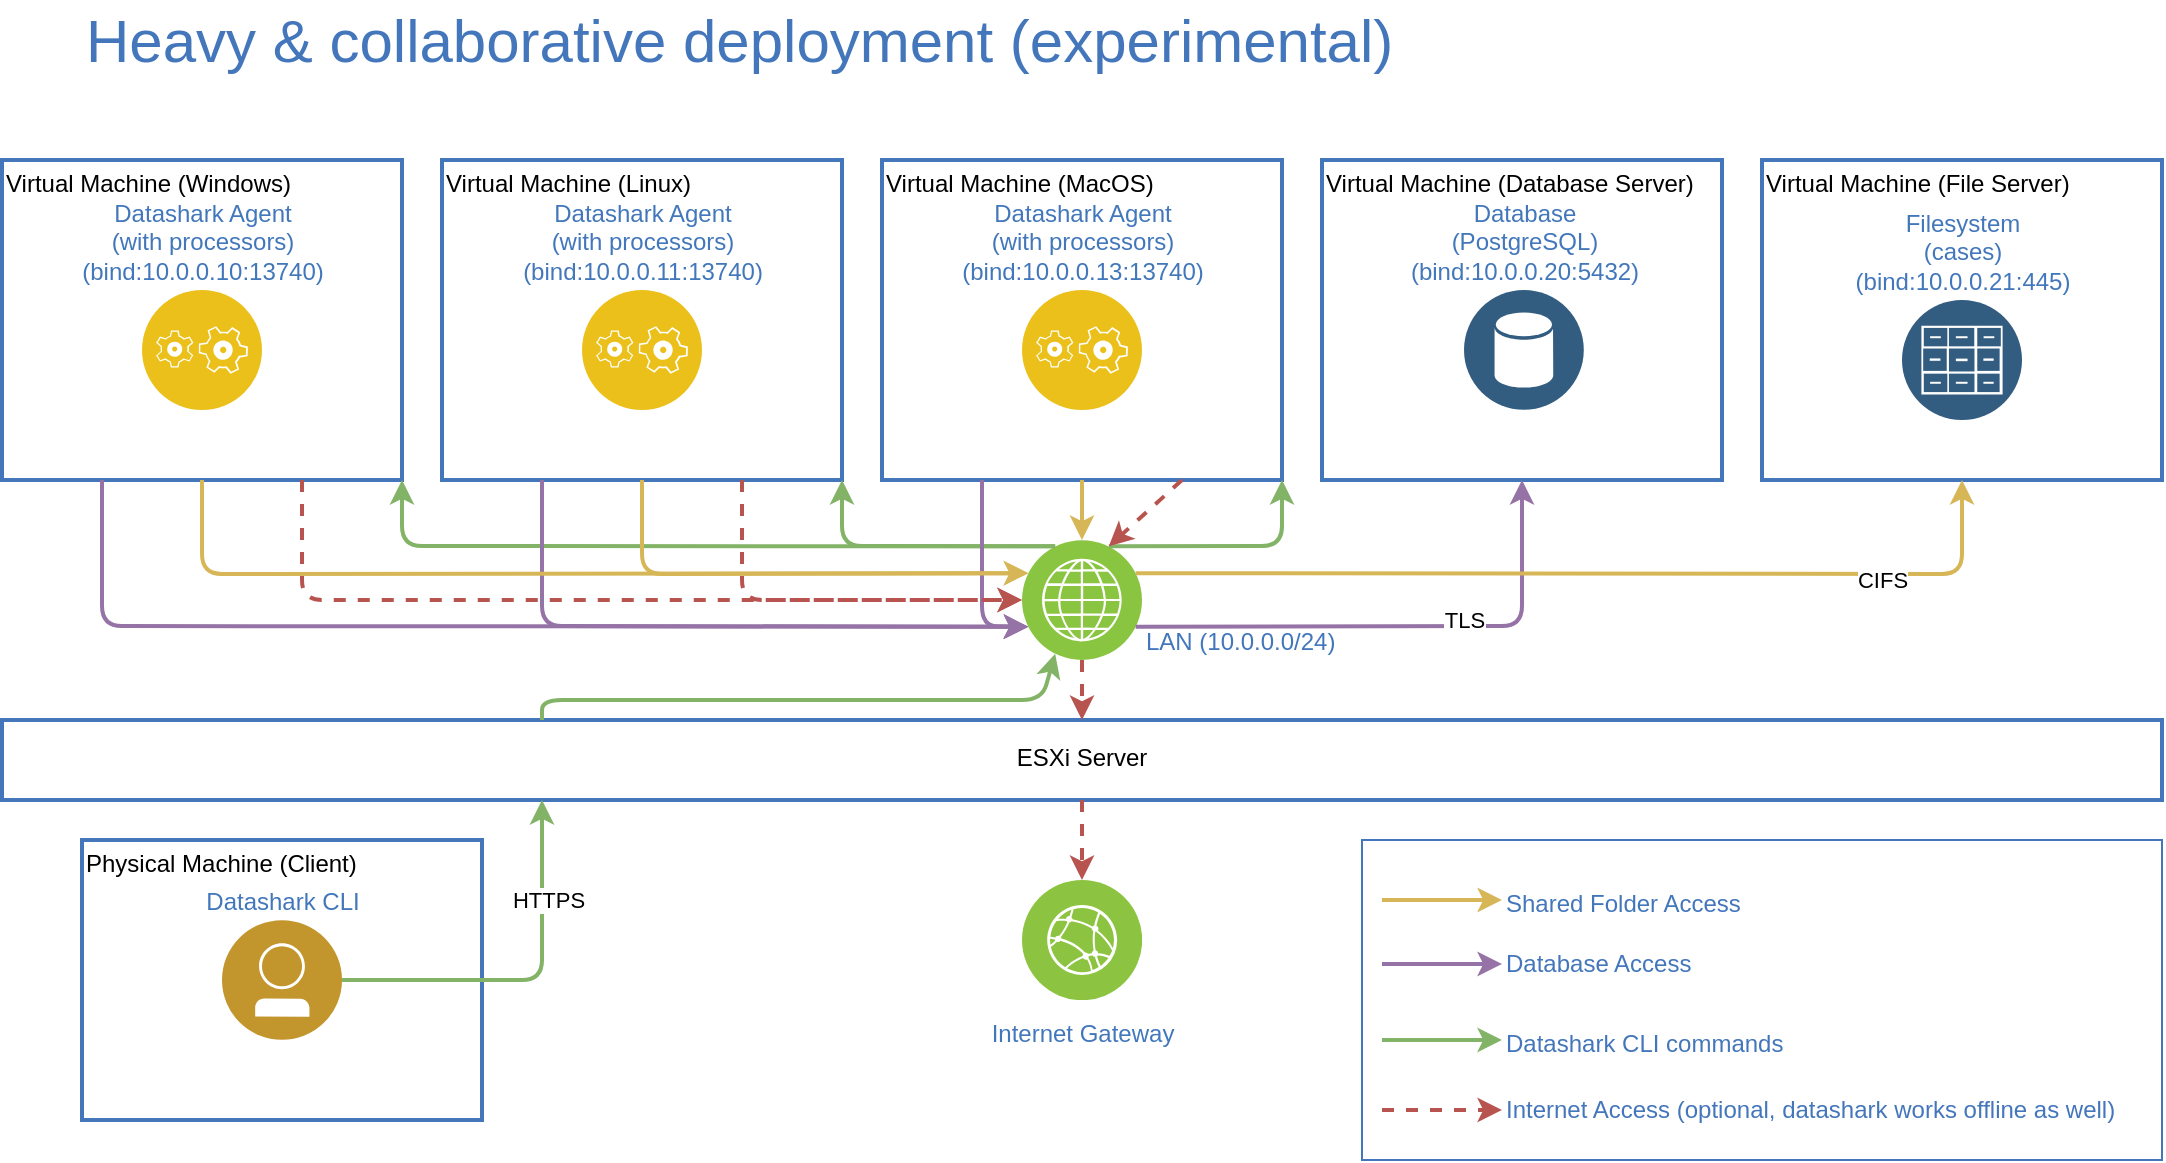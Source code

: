 <mxfile version="15.1.3" type="device"><diagram id="0d7cefc2-ccd6-e077-73ed-a8e48b0cddf6" name="Page-1"><mxGraphModel dx="1418" dy="736" grid="1" gridSize="10" guides="1" tooltips="1" connect="1" arrows="1" fold="1" page="1" pageScale="1" pageWidth="1169" pageHeight="827" background="none" math="0" shadow="0"><root><mxCell id="0"/><mxCell id="1" parent="0"/><mxCell id="rzyssVDSt5g04zdk43D6-106" value="ESXi Server" style="fontStyle=0;verticalAlign=middle;align=center;spacingTop=-2;fillColor=none;rounded=0;whiteSpace=wrap;html=1;strokeColor=#4376BB;strokeWidth=2;dashed=0;container=1;collapsible=0;expand=0;recursiveResize=0;labelPosition=center;verticalLabelPosition=middle;" parent="1" vertex="1"><mxGeometry x="40" y="400" width="1080" height="40" as="geometry"/></mxCell><mxCell id="rzyssVDSt5g04zdk43D6-145" value="" style="fontStyle=0;verticalAlign=top;align=left;spacingTop=-2;fillColor=none;rounded=0;whiteSpace=wrap;html=1;strokeColor=#4376BB;strokeWidth=1;dashed=0;container=1;collapsible=0;expand=0;recursiveResize=0;fontSize=16;fontColor=#4376BB;" parent="1" vertex="1"><mxGeometry x="720" y="460" width="400" height="160" as="geometry"/></mxCell><mxCell id="rzyssVDSt5g04zdk43D6-155" value="&lt;font style=&quot;font-size: 12px&quot;&gt;Datashark CLI commands&lt;/font&gt;" style="text;html=1;strokeColor=none;fillColor=none;align=left;verticalAlign=middle;whiteSpace=wrap;rounded=0;fontSize=16;fontColor=#4376BB;" parent="rzyssVDSt5g04zdk43D6-145" vertex="1"><mxGeometry x="70" y="90" width="190" height="20" as="geometry"/></mxCell><mxCell id="rzyssVDSt5g04zdk43D6-146" value="" style="html=1;labelBackgroundColor=#ffffff;endArrow=classic;endFill=1;endSize=6;jettySize=auto;orthogonalLoop=1;strokeWidth=2;fontSize=14;fontColor=#4376BB;fillColor=#f8cecc;strokeColor=#b85450;dashed=1;" parent="rzyssVDSt5g04zdk43D6-145" edge="1"><mxGeometry width="60" height="60" relative="1" as="geometry"><mxPoint x="10" y="135" as="sourcePoint"/><mxPoint x="70" y="135" as="targetPoint"/><Array as="points"/></mxGeometry></mxCell><mxCell id="rzyssVDSt5g04zdk43D6-152" value="&lt;font style=&quot;font-size: 12px&quot;&gt;Internet Access (optional, datashark works offline as well)&lt;/font&gt;" style="text;html=1;strokeColor=none;fillColor=none;align=left;verticalAlign=middle;whiteSpace=wrap;rounded=0;fontSize=16;fontColor=#4376BB;" parent="rzyssVDSt5g04zdk43D6-145" vertex="1"><mxGeometry x="70" y="123" width="320" height="20" as="geometry"/></mxCell><mxCell id="rzyssVDSt5g04zdk43D6-148" value="" style="html=1;labelBackgroundColor=#ffffff;endArrow=classic;endFill=1;endSize=6;jettySize=auto;orthogonalLoop=1;strokeWidth=2;fontSize=14;fontColor=#4376BB;fillColor=#e1d5e7;strokeColor=#9673a6;" parent="rzyssVDSt5g04zdk43D6-145" edge="1"><mxGeometry width="60" height="60" relative="1" as="geometry"><mxPoint x="10" y="62" as="sourcePoint"/><mxPoint x="70" y="62" as="targetPoint"/></mxGeometry></mxCell><mxCell id="rzyssVDSt5g04zdk43D6-153" value="&lt;font style=&quot;font-size: 12px&quot;&gt;Database Access&lt;/font&gt;" style="text;html=1;strokeColor=none;fillColor=none;align=left;verticalAlign=middle;whiteSpace=wrap;rounded=0;fontSize=16;fontColor=#4376BB;" parent="rzyssVDSt5g04zdk43D6-145" vertex="1"><mxGeometry x="70" y="50" width="140" height="20" as="geometry"/></mxCell><mxCell id="rzyssVDSt5g04zdk43D6-147" value="" style="html=1;labelBackgroundColor=#ffffff;endArrow=classic;endFill=1;endSize=6;jettySize=auto;orthogonalLoop=1;strokeWidth=2;fontSize=14;fontColor=#4376BB;exitX=1;exitY=0.75;exitDx=0;exitDy=0;fillColor=#fff2cc;strokeColor=#d6b656;" parent="rzyssVDSt5g04zdk43D6-145" edge="1"><mxGeometry width="60" height="60" relative="1" as="geometry"><mxPoint x="10.003" y="29.996" as="sourcePoint"/><mxPoint x="70" y="30" as="targetPoint"/></mxGeometry></mxCell><mxCell id="rzyssVDSt5g04zdk43D6-154" value="&lt;font style=&quot;font-size: 12px&quot;&gt;Shared Folder Access&lt;/font&gt;" style="text;html=1;strokeColor=none;fillColor=none;align=left;verticalAlign=middle;whiteSpace=wrap;rounded=0;fontSize=16;fontColor=#4376BB;" parent="rzyssVDSt5g04zdk43D6-145" vertex="1"><mxGeometry x="70" y="20" width="140" height="20" as="geometry"/></mxCell><mxCell id="rzyssVDSt5g04zdk43D6-107" value="Virtual Machine (Windows)" style="fontStyle=0;verticalAlign=top;align=left;spacingTop=-2;fillColor=none;rounded=0;whiteSpace=wrap;html=1;strokeWidth=2;dashed=0;container=1;collapsible=0;expand=0;recursiveResize=0;strokeColor=#4376BB;" parent="1" vertex="1"><mxGeometry x="40" y="120" width="200" height="160" as="geometry"/></mxCell><mxCell id="rzyssVDSt5g04zdk43D6-122" value="Datashark Agent &lt;br&gt;(with processors)&lt;br&gt;(bind:10.0.0.10:13740)" style="aspect=fixed;perimeter=ellipsePerimeter;html=1;align=center;shadow=0;dashed=0;fontColor=#4277BB;labelBackgroundColor=#ffffff;fontSize=12;spacingTop=3;image;image=img/lib/ibm/applications/application_logic.svg;strokeColor=#4376BB;strokeWidth=2;labelPosition=center;verticalLabelPosition=top;verticalAlign=bottom;" parent="rzyssVDSt5g04zdk43D6-107" vertex="1"><mxGeometry x="70" y="65" width="60" height="60" as="geometry"/></mxCell><mxCell id="rzyssVDSt5g04zdk43D6-118" value="Internet Gateway" style="aspect=fixed;perimeter=ellipsePerimeter;html=1;align=center;shadow=0;dashed=0;fontColor=#4277BB;labelBackgroundColor=#ffffff;fontSize=12;spacingTop=3;image;image=img/lib/ibm/infrastructure/edge_services.svg;strokeWidth=2;" parent="1" vertex="1"><mxGeometry x="550" y="480" width="60" height="60" as="geometry"/></mxCell><mxCell id="rzyssVDSt5g04zdk43D6-121" value="Heavy &amp;amp; collaborative deployment (experimental)" style="text;html=1;strokeColor=none;fillColor=none;align=left;verticalAlign=middle;whiteSpace=wrap;rounded=0;fontSize=30;fontColor=#4376BB;" parent="1" vertex="1"><mxGeometry x="80" y="40" width="770" height="40" as="geometry"/></mxCell><mxCell id="rzyssVDSt5g04zdk43D6-111" value="LAN (10.0.0.0/24)" style="aspect=fixed;perimeter=ellipsePerimeter;html=1;align=left;shadow=0;dashed=0;fontColor=#4277BB;labelBackgroundColor=#ffffff;fontSize=12;spacingTop=3;image;image=img/lib/ibm/infrastructure/channels.svg;strokeWidth=2;labelPosition=right;verticalLabelPosition=middle;verticalAlign=bottom;" parent="1" vertex="1"><mxGeometry x="550" y="310" width="60" height="60" as="geometry"/></mxCell><mxCell id="rzyssVDSt5g04zdk43D6-149" value="" style="html=1;labelBackgroundColor=#ffffff;endArrow=classic;endFill=1;endSize=6;jettySize=auto;orthogonalLoop=1;strokeWidth=2;fontSize=14;fontColor=#4376BB;fillColor=#d5e8d4;strokeColor=#82b366;" parent="1" edge="1"><mxGeometry width="60" height="60" relative="1" as="geometry"><mxPoint x="730" y="560" as="sourcePoint"/><mxPoint x="790" y="560" as="targetPoint"/><Array as="points"/></mxGeometry></mxCell><mxCell id="YN9WeCdAoTYzNVoiVYyv-1" value="Virtual Machine (Linux)" style="fontStyle=0;verticalAlign=top;align=left;spacingTop=-2;fillColor=none;rounded=0;whiteSpace=wrap;html=1;strokeWidth=2;dashed=0;container=1;collapsible=0;expand=0;recursiveResize=0;strokeColor=#4376BB;" parent="1" vertex="1"><mxGeometry x="260" y="120" width="200" height="160" as="geometry"/></mxCell><mxCell id="YN9WeCdAoTYzNVoiVYyv-2" value="Datashark Agent &lt;br&gt;(with processors)&lt;br&gt;(bind:10.0.0.11:13740)" style="aspect=fixed;perimeter=ellipsePerimeter;html=1;align=center;shadow=0;dashed=0;fontColor=#4277BB;labelBackgroundColor=#ffffff;fontSize=12;spacingTop=3;image;image=img/lib/ibm/applications/application_logic.svg;strokeColor=#4376BB;strokeWidth=2;labelPosition=center;verticalLabelPosition=top;verticalAlign=bottom;" parent="YN9WeCdAoTYzNVoiVYyv-1" vertex="1"><mxGeometry x="70" y="65" width="60" height="60" as="geometry"/></mxCell><mxCell id="YN9WeCdAoTYzNVoiVYyv-3" value="Virtual Machine (MacOS)" style="fontStyle=0;verticalAlign=top;align=left;spacingTop=-2;fillColor=none;rounded=0;whiteSpace=wrap;html=1;strokeWidth=2;dashed=0;container=1;collapsible=0;expand=0;recursiveResize=0;strokeColor=#4376BB;" parent="1" vertex="1"><mxGeometry x="480" y="120" width="200" height="160" as="geometry"/></mxCell><mxCell id="YN9WeCdAoTYzNVoiVYyv-4" value="Datashark Agent &lt;br&gt;(with processors)&lt;br&gt;(bind:10.0.0.13:13740)" style="aspect=fixed;perimeter=ellipsePerimeter;html=1;align=center;shadow=0;dashed=0;fontColor=#4277BB;labelBackgroundColor=#ffffff;fontSize=12;spacingTop=3;image;image=img/lib/ibm/applications/application_logic.svg;strokeColor=#4376BB;strokeWidth=2;labelPosition=center;verticalLabelPosition=top;verticalAlign=bottom;" parent="YN9WeCdAoTYzNVoiVYyv-3" vertex="1"><mxGeometry x="70" y="65" width="60" height="60" as="geometry"/></mxCell><mxCell id="YN9WeCdAoTYzNVoiVYyv-14" value="Virtual Machine (Database Server)" style="fontStyle=0;verticalAlign=top;align=left;spacingTop=-2;fillColor=none;rounded=0;whiteSpace=wrap;html=1;strokeWidth=2;dashed=0;container=1;collapsible=0;expand=0;recursiveResize=0;strokeColor=#4376BB;" parent="1" vertex="1"><mxGeometry x="700" y="120" width="200" height="160" as="geometry"/></mxCell><mxCell id="YN9WeCdAoTYzNVoiVYyv-16" value="Database&lt;br&gt;(PostgreSQL)&lt;br&gt;(bind:10.0.0.20:5432)" style="aspect=fixed;perimeter=ellipsePerimeter;html=1;align=center;shadow=0;dashed=0;fontColor=#4277BB;labelBackgroundColor=#ffffff;fontSize=12;spacingTop=3;image;image=img/lib/ibm/data/data_services.svg;strokeWidth=2;labelPosition=center;verticalLabelPosition=top;verticalAlign=bottom;" parent="YN9WeCdAoTYzNVoiVYyv-14" vertex="1"><mxGeometry x="71" y="65" width="60" height="60" as="geometry"/></mxCell><mxCell id="YN9WeCdAoTYzNVoiVYyv-17" value="Physical Machine (Client)" style="fontStyle=0;verticalAlign=top;align=left;spacingTop=-2;fillColor=none;rounded=0;whiteSpace=wrap;html=1;strokeWidth=2;dashed=0;container=1;collapsible=0;expand=0;recursiveResize=0;strokeColor=#4376BB;" parent="1" vertex="1"><mxGeometry x="80" y="460" width="200" height="140" as="geometry"/></mxCell><mxCell id="rzyssVDSt5g04zdk43D6-128" value="Datashark CLI" style="aspect=fixed;perimeter=ellipsePerimeter;html=1;align=center;shadow=0;dashed=0;fontColor=#4277BB;labelBackgroundColor=#ffffff;fontSize=12;spacingTop=3;image;image=img/lib/ibm/users/user.svg;strokeColor=#4376BB;strokeWidth=2;labelPosition=center;verticalLabelPosition=top;verticalAlign=bottom;" parent="YN9WeCdAoTYzNVoiVYyv-17" vertex="1"><mxGeometry x="70" y="40" width="60" height="60" as="geometry"/></mxCell><mxCell id="YN9WeCdAoTYzNVoiVYyv-20" value="" style="html=1;labelBackgroundColor=#ffffff;endArrow=classic;endFill=1;endSize=6;jettySize=auto;orthogonalLoop=1;strokeWidth=2;fontSize=14;fontColor=#4376BB;fillColor=#f8cecc;strokeColor=#b85450;dashed=1;entryX=0.5;entryY=0;entryDx=0;entryDy=0;exitX=0.5;exitY=1;exitDx=0;exitDy=0;" parent="1" source="rzyssVDSt5g04zdk43D6-106" target="rzyssVDSt5g04zdk43D6-118" edge="1"><mxGeometry width="60" height="60" relative="1" as="geometry"><mxPoint x="250" y="529" as="sourcePoint"/><mxPoint x="310" y="529" as="targetPoint"/><Array as="points"/></mxGeometry></mxCell><mxCell id="YN9WeCdAoTYzNVoiVYyv-24" value="Virtual Machine (File Server)" style="fontStyle=0;verticalAlign=top;align=left;spacingTop=-2;fillColor=none;rounded=0;whiteSpace=wrap;html=1;strokeWidth=2;dashed=0;container=1;collapsible=0;expand=0;recursiveResize=0;strokeColor=#4376BB;" parent="1" vertex="1"><mxGeometry x="920" y="120" width="200" height="160" as="geometry"/></mxCell><mxCell id="YN9WeCdAoTYzNVoiVYyv-19" value="Filesystem&lt;br&gt;(cases)&lt;br&gt;(bind:10.0.0.21:445)" style="aspect=fixed;perimeter=ellipsePerimeter;html=1;align=center;shadow=0;dashed=0;fontColor=#4277BB;labelBackgroundColor=#ffffff;fontSize=12;spacingTop=3;image;image=img/lib/ibm/data/file_repository.svg;strokeWidth=2;labelPosition=center;verticalLabelPosition=top;verticalAlign=bottom;" parent="YN9WeCdAoTYzNVoiVYyv-24" vertex="1"><mxGeometry x="70" y="70" width="60" height="60" as="geometry"/></mxCell><mxCell id="YN9WeCdAoTYzNVoiVYyv-27" value="" style="html=1;labelBackgroundColor=#ffffff;endArrow=classic;endFill=1;endSize=6;jettySize=auto;orthogonalLoop=1;strokeWidth=2;fontSize=14;fontColor=#4376BB;fillColor=#e1d5e7;strokeColor=#9673a6;entryX=0.5;entryY=1;entryDx=0;entryDy=0;exitX=1;exitY=0.75;exitDx=0;exitDy=0;" parent="1" source="rzyssVDSt5g04zdk43D6-111" target="YN9WeCdAoTYzNVoiVYyv-14" edge="1"><mxGeometry width="60" height="60" relative="1" as="geometry"><mxPoint x="60" y="712" as="sourcePoint"/><mxPoint x="120" y="712" as="targetPoint"/><Array as="points"><mxPoint x="800" y="353"/></Array></mxGeometry></mxCell><mxCell id="jdmttWQf5VhseVfAk1zC-3" value="TLS" style="edgeLabel;html=1;align=center;verticalAlign=middle;resizable=0;points=[];" parent="YN9WeCdAoTYzNVoiVYyv-27" vertex="1" connectable="0"><mxGeometry x="0.279" y="3" relative="1" as="geometry"><mxPoint x="-6" as="offset"/></mxGeometry></mxCell><mxCell id="YN9WeCdAoTYzNVoiVYyv-28" value="" style="html=1;labelBackgroundColor=#ffffff;endArrow=classic;endFill=1;endSize=6;jettySize=auto;orthogonalLoop=1;strokeWidth=2;fontSize=14;fontColor=#4376BB;exitX=1;exitY=0.25;exitDx=0;exitDy=0;fillColor=#fff2cc;strokeColor=#d6b656;entryX=0.5;entryY=1;entryDx=0;entryDy=0;" parent="1" source="rzyssVDSt5g04zdk43D6-111" target="YN9WeCdAoTYzNVoiVYyv-24" edge="1"><mxGeometry width="60" height="60" relative="1" as="geometry"><mxPoint x="720.003" y="339.496" as="sourcePoint"/><mxPoint x="780" y="339.5" as="targetPoint"/><Array as="points"><mxPoint x="1020" y="327"/></Array></mxGeometry></mxCell><mxCell id="jdmttWQf5VhseVfAk1zC-1" value="CIFS" style="edgeLabel;html=1;align=center;verticalAlign=middle;resizable=0;points=[];" parent="YN9WeCdAoTYzNVoiVYyv-28" vertex="1" connectable="0"><mxGeometry x="0.37" y="-1" relative="1" as="geometry"><mxPoint x="58" y="2" as="offset"/></mxGeometry></mxCell><mxCell id="YN9WeCdAoTYzNVoiVYyv-29" value="" style="html=1;labelBackgroundColor=#ffffff;endArrow=classic;endFill=1;endSize=6;jettySize=auto;orthogonalLoop=1;strokeWidth=2;fontSize=14;fontColor=#4376BB;fillColor=#f8cecc;strokeColor=#b85450;dashed=1;entryX=0.5;entryY=0;entryDx=0;entryDy=0;exitX=0.5;exitY=1;exitDx=0;exitDy=0;" parent="1" source="rzyssVDSt5g04zdk43D6-111" target="rzyssVDSt5g04zdk43D6-106" edge="1"><mxGeometry width="60" height="60" relative="1" as="geometry"><mxPoint x="590" y="450" as="sourcePoint"/><mxPoint x="590" y="490" as="targetPoint"/><Array as="points"/></mxGeometry></mxCell><mxCell id="YN9WeCdAoTYzNVoiVYyv-31" value="" style="html=1;labelBackgroundColor=#ffffff;endArrow=classic;endFill=1;endSize=6;jettySize=auto;orthogonalLoop=1;strokeWidth=2;fontSize=14;fontColor=#4376BB;fillColor=#d5e8d4;strokeColor=#82b366;entryX=0.25;entryY=1;entryDx=0;entryDy=0;exitX=1;exitY=0.5;exitDx=0;exitDy=0;" parent="1" source="rzyssVDSt5g04zdk43D6-128" target="rzyssVDSt5g04zdk43D6-106" edge="1"><mxGeometry width="60" height="60" relative="1" as="geometry"><mxPoint x="740" y="570" as="sourcePoint"/><mxPoint x="800" y="570" as="targetPoint"/><Array as="points"><mxPoint x="310" y="530"/></Array></mxGeometry></mxCell><mxCell id="jdmttWQf5VhseVfAk1zC-4" value="HTTPS" style="edgeLabel;html=1;align=center;verticalAlign=middle;resizable=0;points=[];" parent="YN9WeCdAoTYzNVoiVYyv-31" vertex="1" connectable="0"><mxGeometry x="0.284" y="-3" relative="1" as="geometry"><mxPoint y="-18" as="offset"/></mxGeometry></mxCell><mxCell id="YN9WeCdAoTYzNVoiVYyv-32" value="" style="html=1;labelBackgroundColor=#ffffff;endArrow=classic;endFill=1;endSize=6;jettySize=auto;orthogonalLoop=1;strokeWidth=2;fontSize=14;fontColor=#4376BB;fillColor=#d5e8d4;strokeColor=#82b366;exitX=0.25;exitY=0;exitDx=0;exitDy=0;entryX=0.25;entryY=1;entryDx=0;entryDy=0;" parent="1" source="rzyssVDSt5g04zdk43D6-106" target="rzyssVDSt5g04zdk43D6-111" edge="1"><mxGeometry width="60" height="60" relative="1" as="geometry"><mxPoint x="740" y="570" as="sourcePoint"/><mxPoint x="560" y="360" as="targetPoint"/><Array as="points"><mxPoint x="310" y="390"/><mxPoint x="560" y="390"/></Array></mxGeometry></mxCell><mxCell id="YN9WeCdAoTYzNVoiVYyv-33" value="" style="html=1;labelBackgroundColor=#ffffff;endArrow=classic;endFill=1;endSize=6;jettySize=auto;orthogonalLoop=1;strokeWidth=2;fontSize=14;fontColor=#4376BB;fillColor=#d5e8d4;strokeColor=#82b366;entryX=1;entryY=1;entryDx=0;entryDy=0;exitX=0.25;exitY=0;exitDx=0;exitDy=0;" parent="1" source="rzyssVDSt5g04zdk43D6-111" target="rzyssVDSt5g04zdk43D6-107" edge="1"><mxGeometry width="60" height="60" relative="1" as="geometry"><mxPoint x="240" y="320" as="sourcePoint"/><mxPoint x="300" y="320" as="targetPoint"/><Array as="points"><mxPoint x="240" y="313"/></Array></mxGeometry></mxCell><mxCell id="YN9WeCdAoTYzNVoiVYyv-34" value="" style="html=1;labelBackgroundColor=#ffffff;endArrow=classic;endFill=1;endSize=6;jettySize=auto;orthogonalLoop=1;strokeWidth=2;fontSize=14;fontColor=#4376BB;fillColor=#d5e8d4;strokeColor=#82b366;entryX=1;entryY=1;entryDx=0;entryDy=0;exitX=0.25;exitY=0;exitDx=0;exitDy=0;" parent="1" source="rzyssVDSt5g04zdk43D6-111" target="YN9WeCdAoTYzNVoiVYyv-1" edge="1"><mxGeometry width="60" height="60" relative="1" as="geometry"><mxPoint x="563.167" y="336.584" as="sourcePoint"/><mxPoint x="250" y="290" as="targetPoint"/><Array as="points"><mxPoint x="460" y="313"/></Array></mxGeometry></mxCell><mxCell id="YN9WeCdAoTYzNVoiVYyv-35" value="" style="html=1;labelBackgroundColor=#ffffff;endArrow=classic;endFill=1;endSize=6;jettySize=auto;orthogonalLoop=1;strokeWidth=2;fontSize=14;fontColor=#4376BB;fillColor=#d5e8d4;strokeColor=#82b366;entryX=1;entryY=1;entryDx=0;entryDy=0;exitX=0.75;exitY=0;exitDx=0;exitDy=0;" parent="1" source="rzyssVDSt5g04zdk43D6-111" target="YN9WeCdAoTYzNVoiVYyv-3" edge="1"><mxGeometry width="60" height="60" relative="1" as="geometry"><mxPoint x="563.167" y="336.584" as="sourcePoint"/><mxPoint x="470" y="290" as="targetPoint"/><Array as="points"><mxPoint x="680" y="313"/></Array></mxGeometry></mxCell><mxCell id="YN9WeCdAoTYzNVoiVYyv-36" value="" style="html=1;labelBackgroundColor=#ffffff;endArrow=classic;endFill=1;endSize=6;jettySize=auto;orthogonalLoop=1;strokeWidth=2;fontSize=14;fontColor=#4376BB;fillColor=#e1d5e7;strokeColor=#9673a6;exitX=0.25;exitY=1;exitDx=0;exitDy=0;entryX=0;entryY=0.75;entryDx=0;entryDy=0;" parent="1" source="rzyssVDSt5g04zdk43D6-107" target="rzyssVDSt5g04zdk43D6-111" edge="1"><mxGeometry width="60" height="60" relative="1" as="geometry"><mxPoint x="60" y="290" as="sourcePoint"/><mxPoint x="210" y="350" as="targetPoint"/><Array as="points"><mxPoint x="90" y="353"/></Array></mxGeometry></mxCell><mxCell id="YN9WeCdAoTYzNVoiVYyv-37" value="" style="html=1;labelBackgroundColor=#ffffff;endArrow=classic;endFill=1;endSize=6;jettySize=auto;orthogonalLoop=1;strokeWidth=2;fontSize=14;fontColor=#4376BB;fillColor=#e1d5e7;strokeColor=#9673a6;exitX=0.25;exitY=1;exitDx=0;exitDy=0;entryX=0;entryY=0.75;entryDx=0;entryDy=0;" parent="1" source="YN9WeCdAoTYzNVoiVYyv-1" target="rzyssVDSt5g04zdk43D6-111" edge="1"><mxGeometry width="60" height="60" relative="1" as="geometry"><mxPoint x="100" y="290" as="sourcePoint"/><mxPoint x="563.043" y="363.165" as="targetPoint"/><Array as="points"><mxPoint x="310" y="353"/></Array></mxGeometry></mxCell><mxCell id="YN9WeCdAoTYzNVoiVYyv-38" value="" style="html=1;labelBackgroundColor=#ffffff;endArrow=classic;endFill=1;endSize=6;jettySize=auto;orthogonalLoop=1;strokeWidth=2;fontSize=14;fontColor=#4376BB;fillColor=#e1d5e7;strokeColor=#9673a6;exitX=0.25;exitY=1;exitDx=0;exitDy=0;entryX=0;entryY=0.75;entryDx=0;entryDy=0;" parent="1" source="YN9WeCdAoTYzNVoiVYyv-3" target="rzyssVDSt5g04zdk43D6-111" edge="1"><mxGeometry width="60" height="60" relative="1" as="geometry"><mxPoint x="320" y="290" as="sourcePoint"/><mxPoint x="563.043" y="363.165" as="targetPoint"/><Array as="points"><mxPoint x="530" y="353"/></Array></mxGeometry></mxCell><mxCell id="YN9WeCdAoTYzNVoiVYyv-39" value="" style="html=1;labelBackgroundColor=#ffffff;endArrow=classic;endFill=1;endSize=6;jettySize=auto;orthogonalLoop=1;strokeWidth=2;fontSize=14;fontColor=#4376BB;exitX=0.5;exitY=1;exitDx=0;exitDy=0;fillColor=#fff2cc;strokeColor=#d6b656;entryX=0;entryY=0.25;entryDx=0;entryDy=0;" parent="1" source="rzyssVDSt5g04zdk43D6-107" target="rzyssVDSt5g04zdk43D6-111" edge="1"><mxGeometry width="60" height="60" relative="1" as="geometry"><mxPoint x="120.003" y="319.996" as="sourcePoint"/><mxPoint x="180.0" y="320" as="targetPoint"/><Array as="points"><mxPoint x="140" y="327"/></Array></mxGeometry></mxCell><mxCell id="YN9WeCdAoTYzNVoiVYyv-40" value="" style="html=1;labelBackgroundColor=#ffffff;endArrow=classic;endFill=1;endSize=6;jettySize=auto;orthogonalLoop=1;strokeWidth=2;fontSize=14;fontColor=#4376BB;exitX=0.5;exitY=1;exitDx=0;exitDy=0;fillColor=#fff2cc;strokeColor=#d6b656;entryX=0;entryY=0.25;entryDx=0;entryDy=0;" parent="1" source="YN9WeCdAoTYzNVoiVYyv-1" target="rzyssVDSt5g04zdk43D6-111" edge="1"><mxGeometry width="60" height="60" relative="1" as="geometry"><mxPoint x="150" y="290" as="sourcePoint"/><mxPoint x="563.167" y="336.584" as="targetPoint"/><Array as="points"><mxPoint x="360" y="327"/></Array></mxGeometry></mxCell><mxCell id="YN9WeCdAoTYzNVoiVYyv-41" value="" style="html=1;labelBackgroundColor=#ffffff;endArrow=classic;endFill=1;endSize=6;jettySize=auto;orthogonalLoop=1;strokeWidth=2;fontSize=14;fontColor=#4376BB;exitX=0.5;exitY=1;exitDx=0;exitDy=0;fillColor=#fff2cc;strokeColor=#d6b656;" parent="1" source="YN9WeCdAoTYzNVoiVYyv-3" edge="1"><mxGeometry width="60" height="60" relative="1" as="geometry"><mxPoint x="370" y="290" as="sourcePoint"/><mxPoint x="580" y="310" as="targetPoint"/></mxGeometry></mxCell><mxCell id="YN9WeCdAoTYzNVoiVYyv-43" value="" style="html=1;labelBackgroundColor=#ffffff;endArrow=classic;endFill=1;endSize=6;jettySize=auto;orthogonalLoop=1;strokeWidth=2;fontSize=14;fontColor=#4376BB;fillColor=#f8cecc;strokeColor=#b85450;dashed=1;entryX=0.75;entryY=0;entryDx=0;entryDy=0;exitX=0.75;exitY=1;exitDx=0;exitDy=0;" parent="1" source="YN9WeCdAoTYzNVoiVYyv-3" target="rzyssVDSt5g04zdk43D6-111" edge="1"><mxGeometry width="60" height="60" relative="1" as="geometry"><mxPoint x="590.0" y="450" as="sourcePoint"/><mxPoint x="590.0" y="490" as="targetPoint"/><Array as="points"/></mxGeometry></mxCell><mxCell id="YN9WeCdAoTYzNVoiVYyv-44" value="" style="html=1;labelBackgroundColor=#ffffff;endArrow=classic;endFill=1;endSize=6;jettySize=auto;orthogonalLoop=1;strokeWidth=2;fontSize=14;fontColor=#4376BB;fillColor=#f8cecc;strokeColor=#b85450;dashed=1;exitX=0.75;exitY=1;exitDx=0;exitDy=0;entryX=0;entryY=0.5;entryDx=0;entryDy=0;" parent="1" source="YN9WeCdAoTYzNVoiVYyv-1" target="rzyssVDSt5g04zdk43D6-111" edge="1"><mxGeometry width="60" height="60" relative="1" as="geometry"><mxPoint x="640.0" y="290" as="sourcePoint"/><mxPoint x="550" y="340" as="targetPoint"/><Array as="points"><mxPoint x="410" y="340"/></Array></mxGeometry></mxCell><mxCell id="YN9WeCdAoTYzNVoiVYyv-45" value="" style="html=1;labelBackgroundColor=#ffffff;endArrow=classic;endFill=1;endSize=6;jettySize=auto;orthogonalLoop=1;strokeWidth=2;fontSize=14;fontColor=#4376BB;fillColor=#f8cecc;strokeColor=#b85450;dashed=1;exitX=0.75;exitY=1;exitDx=0;exitDy=0;entryX=0;entryY=0.5;entryDx=0;entryDy=0;" parent="1" source="rzyssVDSt5g04zdk43D6-107" target="rzyssVDSt5g04zdk43D6-111" edge="1"><mxGeometry width="60" height="60" relative="1" as="geometry"><mxPoint x="420" y="290" as="sourcePoint"/><mxPoint x="550" y="340" as="targetPoint"/><Array as="points"><mxPoint x="190" y="340"/></Array></mxGeometry></mxCell></root></mxGraphModel></diagram></mxfile>